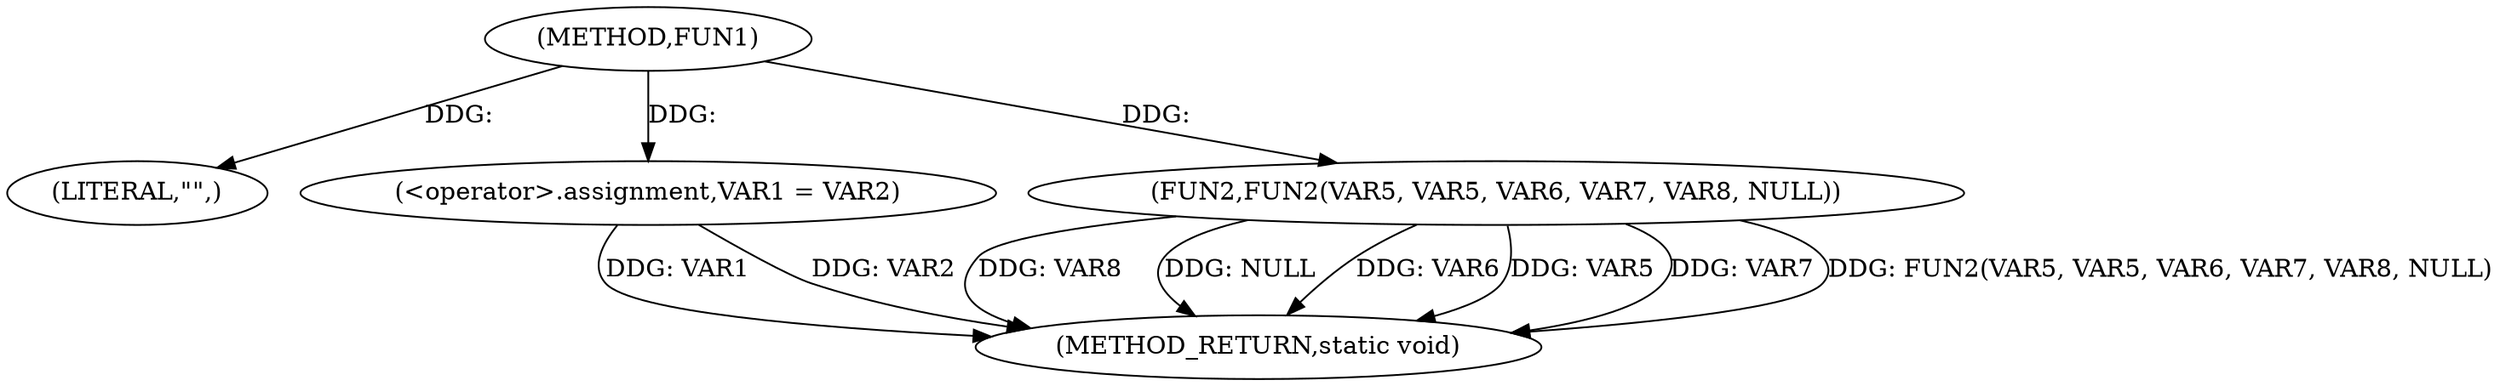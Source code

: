 digraph FUN1 {  
"1000100" [label = "(METHOD,FUN1)" ]
"1000116" [label = "(METHOD_RETURN,static void)" ]
"1000103" [label = "(LITERAL,\"\",)" ]
"1000104" [label = "(<operator>.assignment,VAR1 = VAR2)" ]
"1000109" [label = "(FUN2,FUN2(VAR5, VAR5, VAR6, VAR7, VAR8, NULL))" ]
  "1000104" -> "1000116"  [ label = "DDG: VAR1"] 
  "1000109" -> "1000116"  [ label = "DDG: VAR8"] 
  "1000109" -> "1000116"  [ label = "DDG: NULL"] 
  "1000109" -> "1000116"  [ label = "DDG: VAR6"] 
  "1000109" -> "1000116"  [ label = "DDG: VAR5"] 
  "1000109" -> "1000116"  [ label = "DDG: VAR7"] 
  "1000104" -> "1000116"  [ label = "DDG: VAR2"] 
  "1000109" -> "1000116"  [ label = "DDG: FUN2(VAR5, VAR5, VAR6, VAR7, VAR8, NULL)"] 
  "1000100" -> "1000103"  [ label = "DDG: "] 
  "1000100" -> "1000104"  [ label = "DDG: "] 
  "1000100" -> "1000109"  [ label = "DDG: "] 
}
